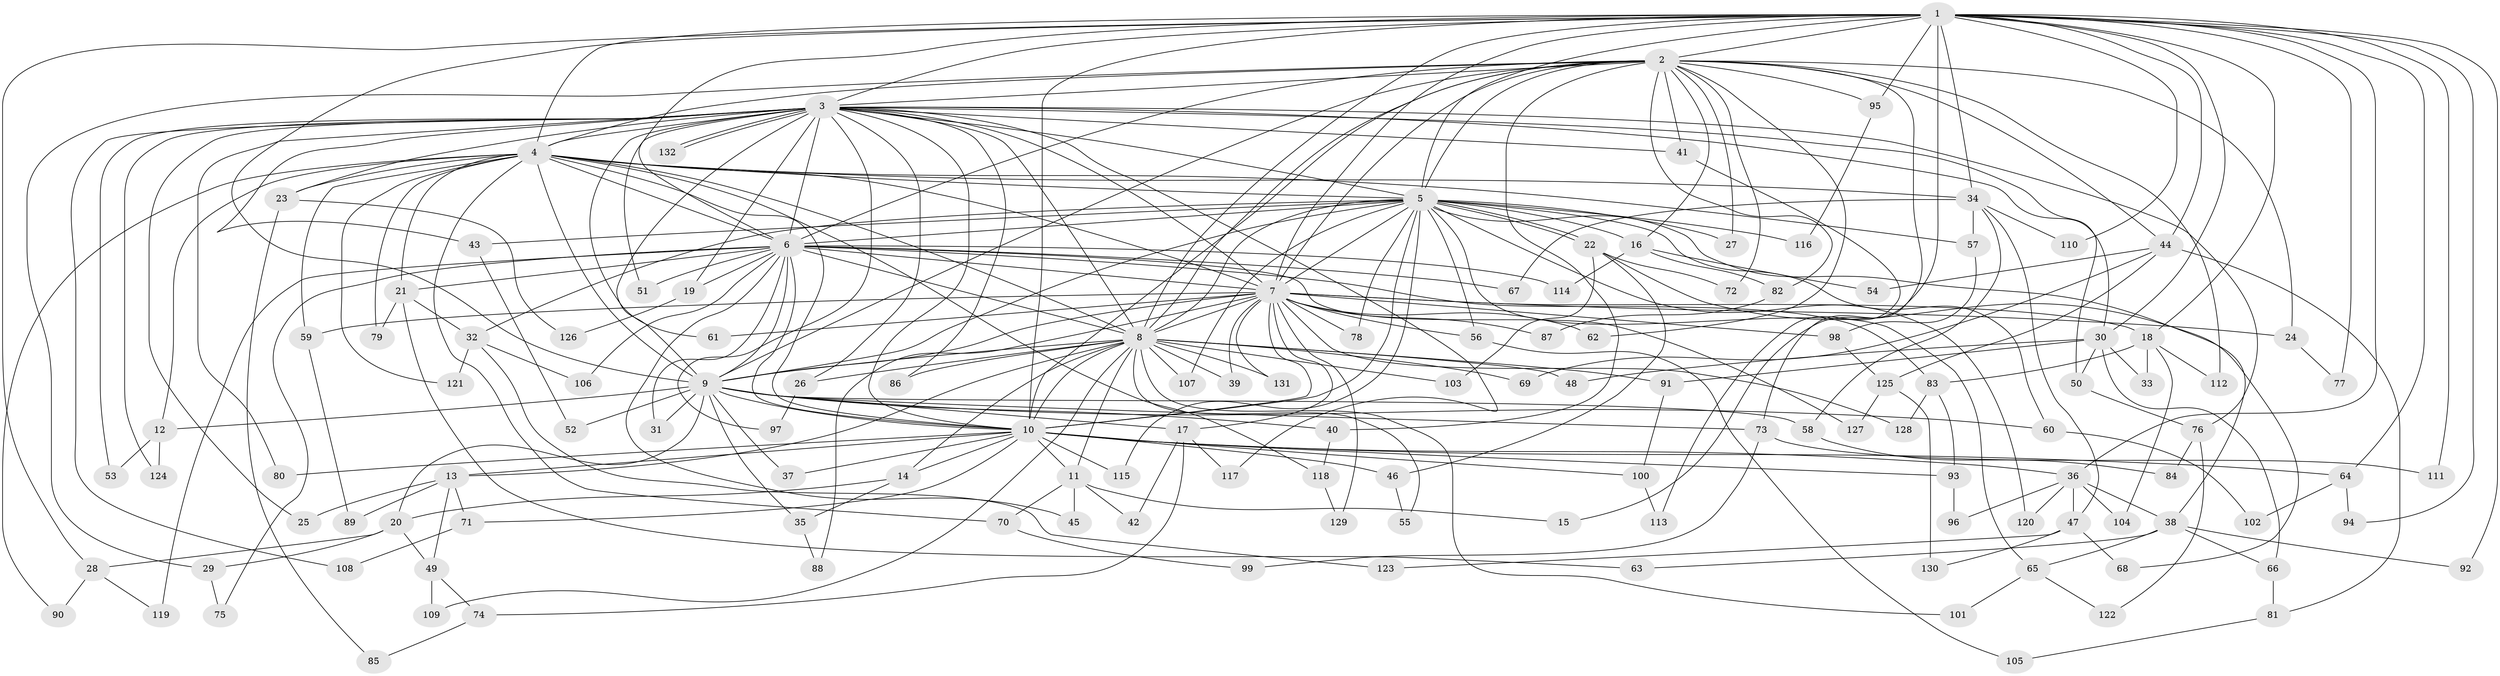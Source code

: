 // Generated by graph-tools (version 1.1) at 2025/13/03/09/25 04:13:49]
// undirected, 132 vertices, 289 edges
graph export_dot {
graph [start="1"]
  node [color=gray90,style=filled];
  1;
  2;
  3;
  4;
  5;
  6;
  7;
  8;
  9;
  10;
  11;
  12;
  13;
  14;
  15;
  16;
  17;
  18;
  19;
  20;
  21;
  22;
  23;
  24;
  25;
  26;
  27;
  28;
  29;
  30;
  31;
  32;
  33;
  34;
  35;
  36;
  37;
  38;
  39;
  40;
  41;
  42;
  43;
  44;
  45;
  46;
  47;
  48;
  49;
  50;
  51;
  52;
  53;
  54;
  55;
  56;
  57;
  58;
  59;
  60;
  61;
  62;
  63;
  64;
  65;
  66;
  67;
  68;
  69;
  70;
  71;
  72;
  73;
  74;
  75;
  76;
  77;
  78;
  79;
  80;
  81;
  82;
  83;
  84;
  85;
  86;
  87;
  88;
  89;
  90;
  91;
  92;
  93;
  94;
  95;
  96;
  97;
  98;
  99;
  100;
  101;
  102;
  103;
  104;
  105;
  106;
  107;
  108;
  109;
  110;
  111;
  112;
  113;
  114;
  115;
  116;
  117;
  118;
  119;
  120;
  121;
  122;
  123;
  124;
  125;
  126;
  127;
  128;
  129;
  130;
  131;
  132;
  1 -- 2;
  1 -- 3;
  1 -- 4;
  1 -- 5;
  1 -- 6;
  1 -- 7;
  1 -- 8;
  1 -- 9;
  1 -- 10;
  1 -- 15;
  1 -- 18;
  1 -- 28;
  1 -- 30;
  1 -- 34;
  1 -- 36;
  1 -- 44;
  1 -- 64;
  1 -- 77;
  1 -- 92;
  1 -- 94;
  1 -- 95;
  1 -- 110;
  1 -- 111;
  2 -- 3;
  2 -- 4;
  2 -- 5;
  2 -- 6;
  2 -- 7;
  2 -- 8;
  2 -- 9;
  2 -- 10;
  2 -- 16;
  2 -- 24;
  2 -- 27;
  2 -- 29;
  2 -- 40;
  2 -- 41;
  2 -- 44;
  2 -- 62;
  2 -- 72;
  2 -- 73;
  2 -- 82;
  2 -- 95;
  2 -- 112;
  3 -- 4;
  3 -- 5;
  3 -- 6;
  3 -- 7;
  3 -- 8;
  3 -- 9;
  3 -- 10;
  3 -- 19;
  3 -- 23;
  3 -- 25;
  3 -- 26;
  3 -- 30;
  3 -- 41;
  3 -- 43;
  3 -- 50;
  3 -- 51;
  3 -- 53;
  3 -- 61;
  3 -- 76;
  3 -- 80;
  3 -- 86;
  3 -- 97;
  3 -- 108;
  3 -- 117;
  3 -- 124;
  3 -- 132;
  3 -- 132;
  4 -- 5;
  4 -- 6;
  4 -- 7;
  4 -- 8;
  4 -- 9;
  4 -- 10;
  4 -- 12;
  4 -- 21;
  4 -- 23;
  4 -- 34;
  4 -- 57;
  4 -- 59;
  4 -- 70;
  4 -- 79;
  4 -- 90;
  4 -- 118;
  4 -- 121;
  5 -- 6;
  5 -- 7;
  5 -- 8;
  5 -- 9;
  5 -- 10;
  5 -- 16;
  5 -- 22;
  5 -- 22;
  5 -- 27;
  5 -- 32;
  5 -- 38;
  5 -- 43;
  5 -- 56;
  5 -- 60;
  5 -- 65;
  5 -- 78;
  5 -- 107;
  5 -- 115;
  5 -- 116;
  5 -- 120;
  6 -- 7;
  6 -- 8;
  6 -- 9;
  6 -- 10;
  6 -- 19;
  6 -- 21;
  6 -- 31;
  6 -- 45;
  6 -- 51;
  6 -- 67;
  6 -- 75;
  6 -- 83;
  6 -- 106;
  6 -- 114;
  6 -- 119;
  6 -- 127;
  7 -- 8;
  7 -- 9;
  7 -- 10;
  7 -- 17;
  7 -- 18;
  7 -- 24;
  7 -- 39;
  7 -- 56;
  7 -- 59;
  7 -- 61;
  7 -- 62;
  7 -- 78;
  7 -- 87;
  7 -- 88;
  7 -- 98;
  7 -- 128;
  7 -- 129;
  7 -- 131;
  8 -- 9;
  8 -- 10;
  8 -- 11;
  8 -- 13;
  8 -- 14;
  8 -- 26;
  8 -- 39;
  8 -- 48;
  8 -- 55;
  8 -- 69;
  8 -- 86;
  8 -- 91;
  8 -- 101;
  8 -- 103;
  8 -- 107;
  8 -- 109;
  8 -- 131;
  9 -- 10;
  9 -- 12;
  9 -- 17;
  9 -- 20;
  9 -- 31;
  9 -- 35;
  9 -- 37;
  9 -- 40;
  9 -- 52;
  9 -- 58;
  9 -- 60;
  9 -- 73;
  10 -- 11;
  10 -- 13;
  10 -- 14;
  10 -- 36;
  10 -- 37;
  10 -- 46;
  10 -- 64;
  10 -- 71;
  10 -- 80;
  10 -- 93;
  10 -- 100;
  10 -- 115;
  11 -- 15;
  11 -- 42;
  11 -- 45;
  11 -- 70;
  12 -- 53;
  12 -- 124;
  13 -- 25;
  13 -- 49;
  13 -- 71;
  13 -- 89;
  14 -- 20;
  14 -- 35;
  16 -- 54;
  16 -- 82;
  16 -- 114;
  17 -- 42;
  17 -- 74;
  17 -- 117;
  18 -- 33;
  18 -- 83;
  18 -- 104;
  18 -- 112;
  19 -- 126;
  20 -- 28;
  20 -- 29;
  20 -- 49;
  21 -- 32;
  21 -- 63;
  21 -- 79;
  22 -- 46;
  22 -- 68;
  22 -- 72;
  22 -- 103;
  23 -- 85;
  23 -- 126;
  24 -- 77;
  26 -- 97;
  28 -- 90;
  28 -- 119;
  29 -- 75;
  30 -- 33;
  30 -- 48;
  30 -- 50;
  30 -- 66;
  30 -- 91;
  32 -- 106;
  32 -- 121;
  32 -- 123;
  34 -- 47;
  34 -- 57;
  34 -- 58;
  34 -- 67;
  34 -- 110;
  35 -- 88;
  36 -- 38;
  36 -- 47;
  36 -- 96;
  36 -- 104;
  36 -- 120;
  38 -- 63;
  38 -- 65;
  38 -- 66;
  38 -- 92;
  40 -- 118;
  41 -- 113;
  43 -- 52;
  44 -- 54;
  44 -- 69;
  44 -- 81;
  44 -- 125;
  46 -- 55;
  47 -- 68;
  47 -- 123;
  47 -- 130;
  49 -- 74;
  49 -- 109;
  50 -- 76;
  56 -- 105;
  57 -- 98;
  58 -- 84;
  59 -- 89;
  60 -- 102;
  64 -- 94;
  64 -- 102;
  65 -- 101;
  65 -- 122;
  66 -- 81;
  70 -- 99;
  71 -- 108;
  73 -- 99;
  73 -- 111;
  74 -- 85;
  76 -- 84;
  76 -- 122;
  81 -- 105;
  82 -- 87;
  83 -- 93;
  83 -- 128;
  91 -- 100;
  93 -- 96;
  95 -- 116;
  98 -- 125;
  100 -- 113;
  118 -- 129;
  125 -- 127;
  125 -- 130;
}
